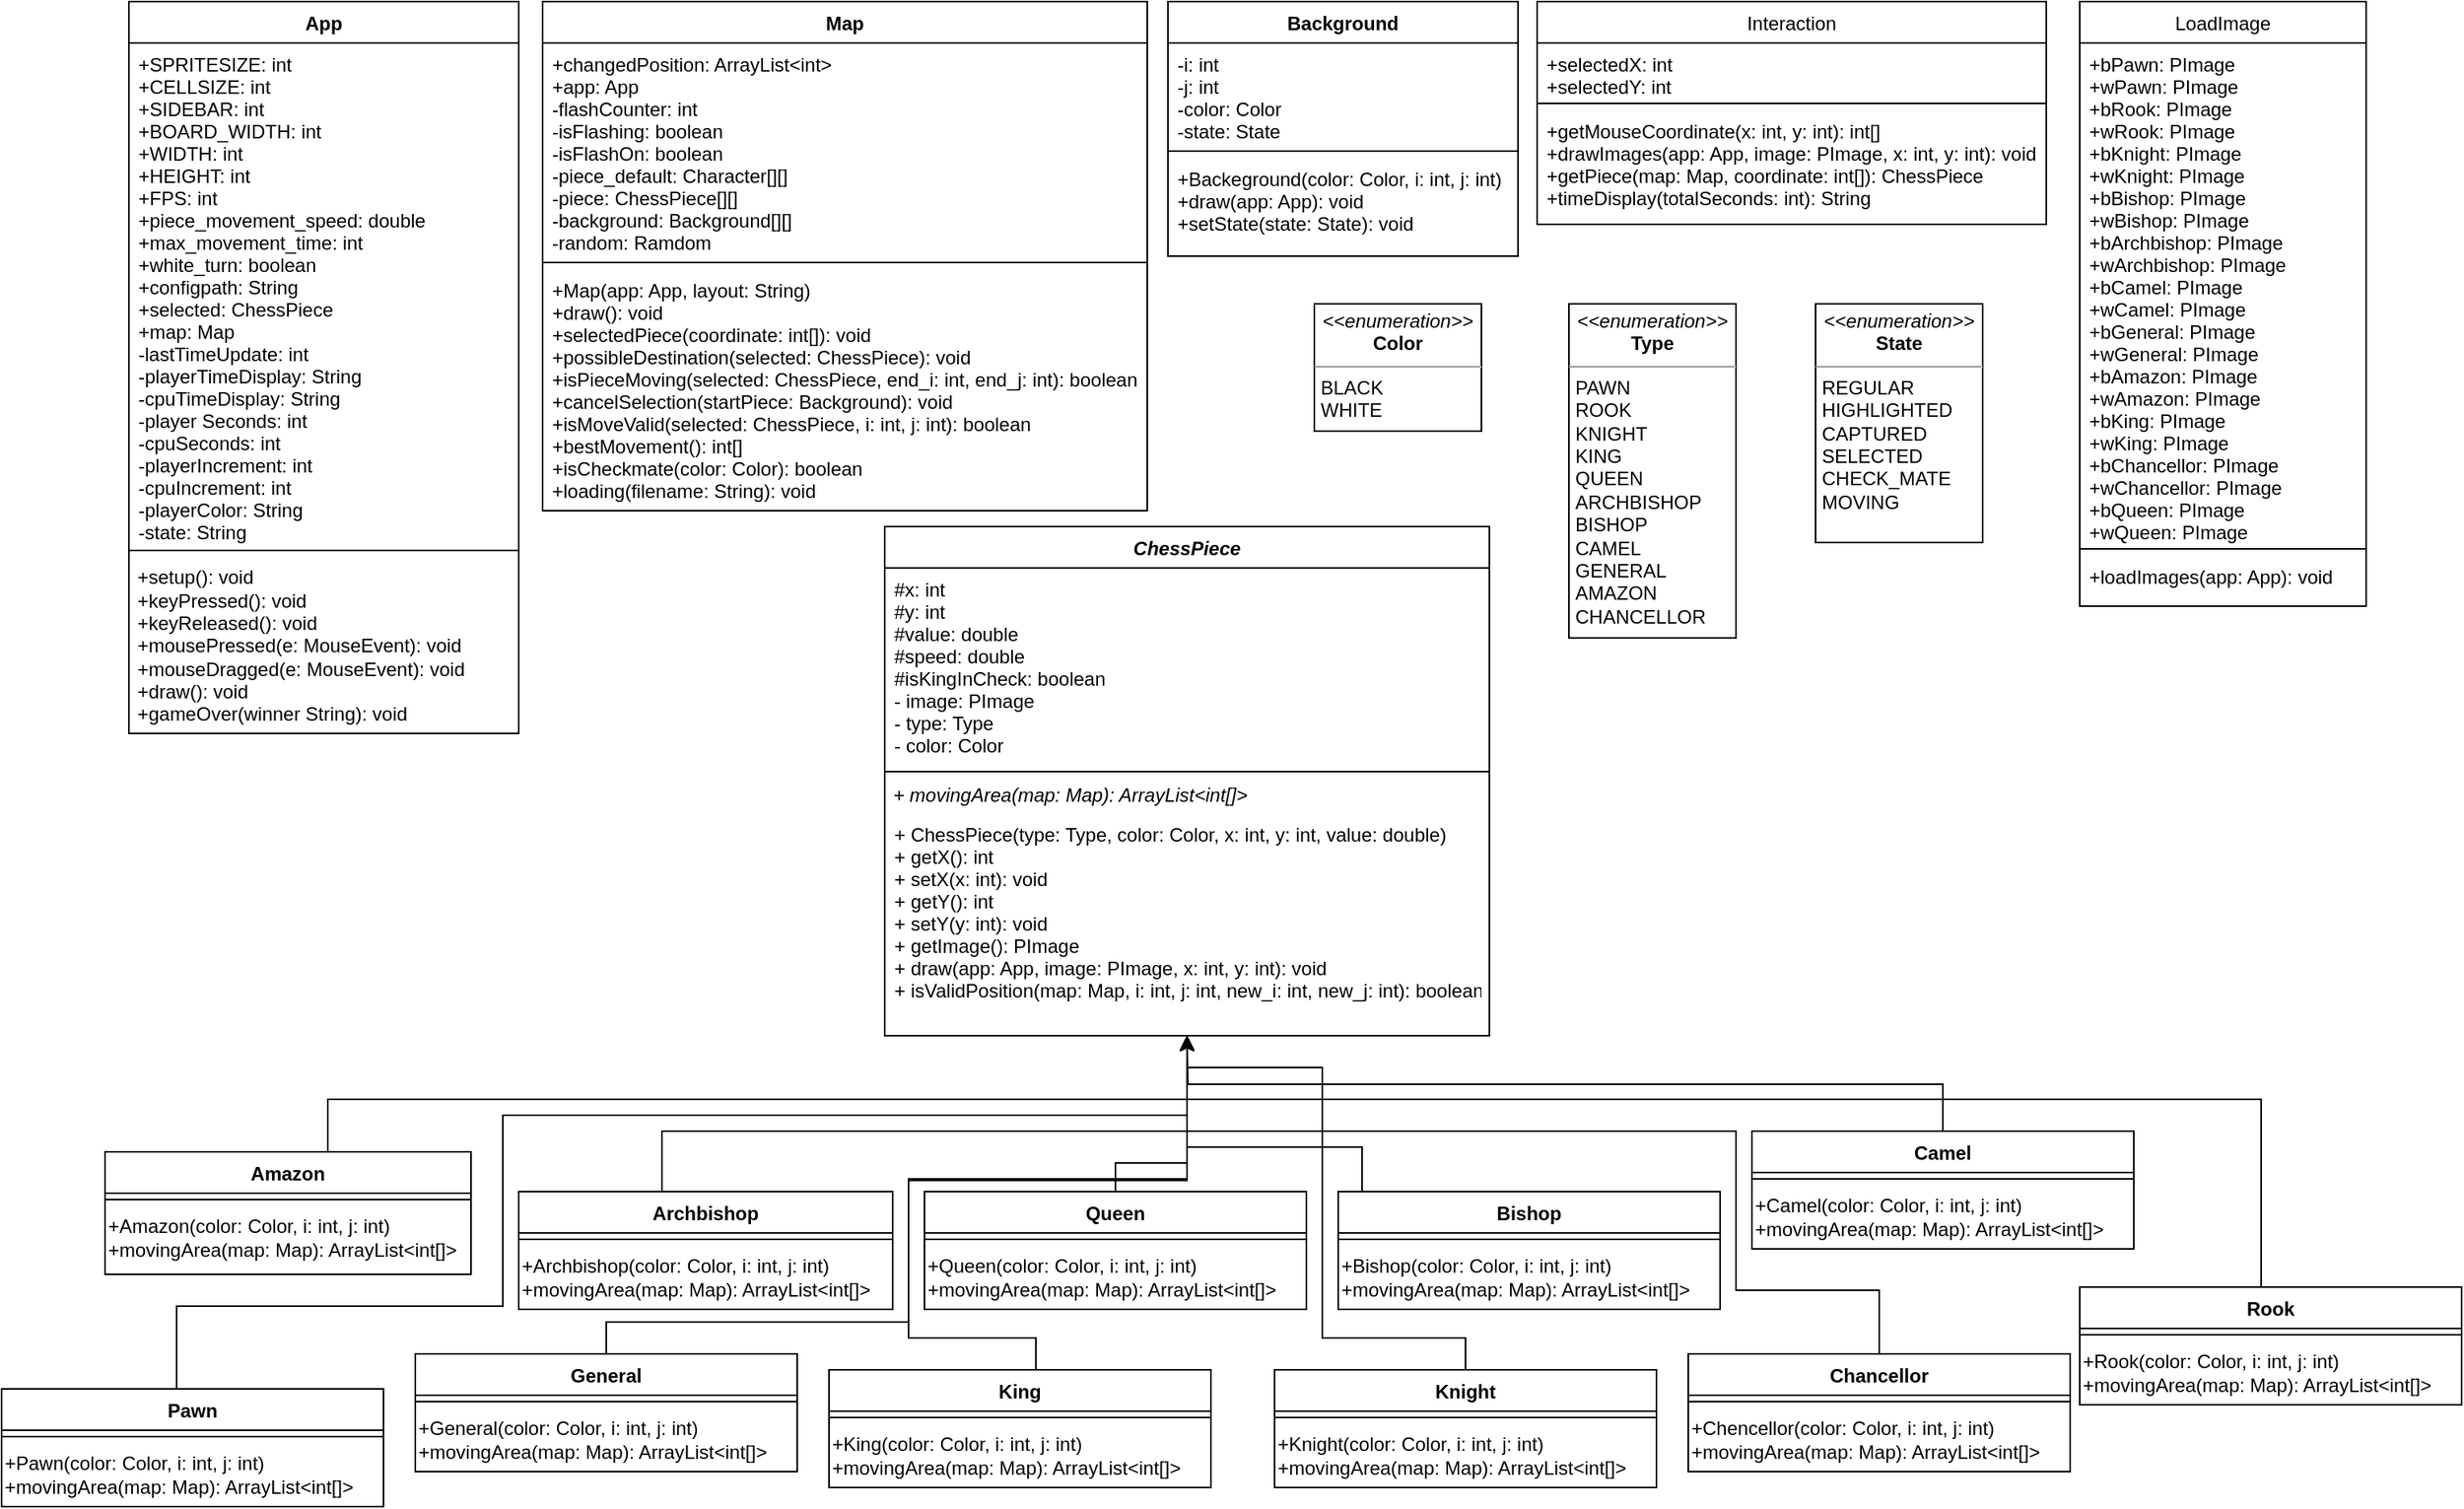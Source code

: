 <mxfile version="21.3.2" type="device">
  <diagram id="C5RBs43oDa-KdzZeNtuy" name="Page-1">
    <mxGraphModel dx="1181" dy="674" grid="1" gridSize="10" guides="1" tooltips="1" connect="1" arrows="1" fold="1" page="1" pageScale="1" pageWidth="827" pageHeight="1169" math="0" shadow="0">
      <root>
        <mxCell id="WIyWlLk6GJQsqaUBKTNV-0" />
        <mxCell id="WIyWlLk6GJQsqaUBKTNV-1" parent="WIyWlLk6GJQsqaUBKTNV-0" />
        <mxCell id="zkfFHV4jXpPFQw0GAbJ--0" value="App" style="swimlane;fontStyle=1;align=center;verticalAlign=top;childLayout=stackLayout;horizontal=1;startSize=26;horizontalStack=0;resizeParent=1;resizeLast=0;collapsible=1;marginBottom=0;rounded=0;shadow=0;strokeWidth=1;" parent="WIyWlLk6GJQsqaUBKTNV-1" vertex="1">
          <mxGeometry x="130" y="80" width="245" height="460" as="geometry">
            <mxRectangle x="230" y="140" width="160" height="26" as="alternateBounds" />
          </mxGeometry>
        </mxCell>
        <mxCell id="zkfFHV4jXpPFQw0GAbJ--1" value="+SPRITESIZE: int&#xa;+CELLSIZE: int&#xa;+SIDEBAR: int&#xa;+BOARD_WIDTH: int&#xa;+WIDTH: int&#xa;+HEIGHT: int&#xa;+FPS: int&#xa;+piece_movement_speed: double&#xa;+max_movement_time: int&#xa;+white_turn: boolean&#xa;+configpath: String&#xa;+selected: ChessPiece&#xa;+map: Map&#xa;-lastTimeUpdate: int&#xa;-playerTimeDisplay: String&#xa;-cpuTimeDisplay: String&#xa;-player Seconds: int&#xa;-cpuSeconds: int&#xa;-playerIncrement: int&#xa;-cpuIncrement: int&#xa;-playerColor: String&#xa;-state: String" style="text;align=left;verticalAlign=top;spacingLeft=4;spacingRight=4;overflow=hidden;rotatable=0;points=[[0,0.5],[1,0.5]];portConstraint=eastwest;" parent="zkfFHV4jXpPFQw0GAbJ--0" vertex="1">
          <mxGeometry y="26" width="245" height="314" as="geometry" />
        </mxCell>
        <mxCell id="zkfFHV4jXpPFQw0GAbJ--4" value="" style="line;html=1;strokeWidth=1;align=left;verticalAlign=middle;spacingTop=-1;spacingLeft=3;spacingRight=3;rotatable=0;labelPosition=right;points=[];portConstraint=eastwest;" parent="zkfFHV4jXpPFQw0GAbJ--0" vertex="1">
          <mxGeometry y="340" width="245" height="10" as="geometry" />
        </mxCell>
        <mxCell id="ZEFFC4l7B6VSHGmxarKI-1" value="&lt;div&gt;&amp;nbsp;+setup(): void&lt;/div&gt;&lt;div&gt;&amp;nbsp;+keyPressed(): void&lt;/div&gt;&lt;div&gt;&amp;nbsp;+keyReleased(): void&lt;/div&gt;&lt;div&gt;&amp;nbsp;+mousePressed(e: MouseEvent&lt;span style=&quot;background-color: initial;&quot;&gt;): void&lt;/span&gt;&lt;/div&gt;&lt;div&gt;&amp;nbsp;+mouseDragged(e: MouseEvent&lt;span style=&quot;background-color: initial;&quot;&gt;): void&lt;/span&gt;&lt;/div&gt;&lt;div&gt;&amp;nbsp;+draw(): void&lt;/div&gt;&lt;div&gt;&amp;nbsp;+gameOver(winner String): void&lt;/div&gt;" style="text;html=1;align=left;verticalAlign=middle;resizable=0;points=[];autosize=1;strokeColor=none;fillColor=none;" parent="zkfFHV4jXpPFQw0GAbJ--0" vertex="1">
          <mxGeometry y="350" width="245" height="110" as="geometry" />
        </mxCell>
        <mxCell id="zkfFHV4jXpPFQw0GAbJ--6" value="ChessPiece" style="swimlane;fontStyle=3;align=center;verticalAlign=top;childLayout=stackLayout;horizontal=1;startSize=26;horizontalStack=0;resizeParent=1;resizeLast=0;collapsible=1;marginBottom=0;rounded=0;shadow=0;strokeWidth=1;" parent="WIyWlLk6GJQsqaUBKTNV-1" vertex="1">
          <mxGeometry x="605" y="410" width="380" height="320" as="geometry">
            <mxRectangle x="130" y="380" width="160" height="26" as="alternateBounds" />
          </mxGeometry>
        </mxCell>
        <mxCell id="zkfFHV4jXpPFQw0GAbJ--7" value="#x: int&#xa;#y: int&#xa;#value: double&#xa;#speed: double&#xa;#isKingInCheck: boolean&#xa; - image: PImage&#xa;- type: Type&#xa;- color: Color" style="text;align=left;verticalAlign=top;spacingLeft=4;spacingRight=4;overflow=hidden;rotatable=0;points=[[0,0.5],[1,0.5]];portConstraint=eastwest;" parent="zkfFHV4jXpPFQw0GAbJ--6" vertex="1">
          <mxGeometry y="26" width="380" height="124" as="geometry" />
        </mxCell>
        <mxCell id="zkfFHV4jXpPFQw0GAbJ--9" value="" style="line;html=1;strokeWidth=1;align=left;verticalAlign=middle;spacingTop=-1;spacingLeft=3;spacingRight=3;rotatable=0;labelPosition=right;points=[];portConstraint=eastwest;" parent="zkfFHV4jXpPFQw0GAbJ--6" vertex="1">
          <mxGeometry y="150" width="380" height="8" as="geometry" />
        </mxCell>
        <mxCell id="2HwHprjdXUST-ZKDiu3s-14" value="&amp;nbsp;+ movingArea(map: Map): ArrayList&amp;lt;int[]&amp;gt;" style="text;html=1;strokeColor=none;fillColor=none;align=left;verticalAlign=middle;whiteSpace=wrap;rounded=0;fontStyle=2" vertex="1" parent="zkfFHV4jXpPFQw0GAbJ--6">
          <mxGeometry y="158" width="380" height="22" as="geometry" />
        </mxCell>
        <mxCell id="zkfFHV4jXpPFQw0GAbJ--10" value="+ ChessPiece(type: Type, color: Color, x: int, y: int, value: double)&#xa;+ getX(): int&#xa;+ setX(x: int): void&#xa;+ getY(): int&#xa;+ setY(y: int): void&#xa;+ getImage(): PImage&#xa;+ draw(app: App, image: PImage, x: int, y: int): void&#xa;+ isValidPosition(map: Map, i: int, j: int, new_i: int, new_j: int): boolean" style="text;align=left;verticalAlign=top;spacingLeft=4;spacingRight=4;overflow=hidden;rotatable=0;points=[[0,0.5],[1,0.5]];portConstraint=eastwest;fontStyle=0" parent="zkfFHV4jXpPFQw0GAbJ--6" vertex="1">
          <mxGeometry y="180" width="380" height="120" as="geometry" />
        </mxCell>
        <mxCell id="zkfFHV4jXpPFQw0GAbJ--13" value="Background" style="swimlane;fontStyle=1;align=center;verticalAlign=top;childLayout=stackLayout;horizontal=1;startSize=26;horizontalStack=0;resizeParent=1;resizeLast=0;collapsible=1;marginBottom=0;rounded=0;shadow=0;strokeWidth=1;" parent="WIyWlLk6GJQsqaUBKTNV-1" vertex="1">
          <mxGeometry x="783" y="80" width="220" height="160" as="geometry">
            <mxRectangle x="340" y="380" width="170" height="26" as="alternateBounds" />
          </mxGeometry>
        </mxCell>
        <mxCell id="zkfFHV4jXpPFQw0GAbJ--14" value="-i: int&#xa;-j: int&#xa;-color: Color&#xa;-state: State" style="text;align=left;verticalAlign=top;spacingLeft=4;spacingRight=4;overflow=hidden;rotatable=0;points=[[0,0.5],[1,0.5]];portConstraint=eastwest;" parent="zkfFHV4jXpPFQw0GAbJ--13" vertex="1">
          <mxGeometry y="26" width="220" height="64" as="geometry" />
        </mxCell>
        <mxCell id="zkfFHV4jXpPFQw0GAbJ--15" value="" style="line;html=1;strokeWidth=1;align=left;verticalAlign=middle;spacingTop=-1;spacingLeft=3;spacingRight=3;rotatable=0;labelPosition=right;points=[];portConstraint=eastwest;" parent="zkfFHV4jXpPFQw0GAbJ--13" vertex="1">
          <mxGeometry y="90" width="220" height="8" as="geometry" />
        </mxCell>
        <mxCell id="ZEFFC4l7B6VSHGmxarKI-10" value="+Backeground(color: Color, i: int, j: int)&#xa;+draw(app: App): void&#xa;+setState(state: State): void" style="text;align=left;verticalAlign=top;spacingLeft=4;spacingRight=4;overflow=hidden;rotatable=0;points=[[0,0.5],[1,0.5]];portConstraint=eastwest;fontStyle=0" parent="zkfFHV4jXpPFQw0GAbJ--13" vertex="1">
          <mxGeometry y="98" width="220" height="62" as="geometry" />
        </mxCell>
        <mxCell id="zkfFHV4jXpPFQw0GAbJ--17" value="Map" style="swimlane;fontStyle=1;align=center;verticalAlign=top;childLayout=stackLayout;horizontal=1;startSize=26;horizontalStack=0;resizeParent=1;resizeLast=0;collapsible=1;marginBottom=0;rounded=0;shadow=0;strokeWidth=1;" parent="WIyWlLk6GJQsqaUBKTNV-1" vertex="1">
          <mxGeometry x="390" y="80" width="380" height="320" as="geometry">
            <mxRectangle x="550" y="140" width="160" height="26" as="alternateBounds" />
          </mxGeometry>
        </mxCell>
        <mxCell id="zkfFHV4jXpPFQw0GAbJ--18" value="+changedPosition: ArrayList&lt;int&gt;&#xa;+app: App&#xa;-flashCounter: int&#xa;-isFlashing: boolean&#xa;-isFlashOn: boolean&#xa;-piece_default: Character[][]&#xa;-piece: ChessPiece[][]&#xa;-background: Background[][]&#xa;-random: Ramdom" style="text;align=left;verticalAlign=top;spacingLeft=4;spacingRight=4;overflow=hidden;rotatable=0;points=[[0,0.5],[1,0.5]];portConstraint=eastwest;" parent="zkfFHV4jXpPFQw0GAbJ--17" vertex="1">
          <mxGeometry y="26" width="380" height="134" as="geometry" />
        </mxCell>
        <mxCell id="zkfFHV4jXpPFQw0GAbJ--23" value="" style="line;html=1;strokeWidth=1;align=left;verticalAlign=middle;spacingTop=-1;spacingLeft=3;spacingRight=3;rotatable=0;labelPosition=right;points=[];portConstraint=eastwest;" parent="zkfFHV4jXpPFQw0GAbJ--17" vertex="1">
          <mxGeometry y="160" width="380" height="8" as="geometry" />
        </mxCell>
        <mxCell id="zkfFHV4jXpPFQw0GAbJ--24" value="+Map(app: App, layout: String)&#xa;+draw(): void&#xa;+selectedPiece(coordinate: int[]): void&#xa;+possibleDestination(selected: ChessPiece): void&#xa;+isPieceMoving(selected: ChessPiece, end_i: int, end_j: int): boolean&#xa;+cancelSelection(startPiece: Background): void&#xa;+isMoveValid(selected: ChessPiece, i: int, j: int): boolean&#xa;+bestMovement(): int[]&#xa;+isCheckmate(color: Color): boolean&#xa;+loading(filename: String): void" style="text;align=left;verticalAlign=top;spacingLeft=4;spacingRight=4;overflow=hidden;rotatable=0;points=[[0,0.5],[1,0.5]];portConstraint=eastwest;" parent="zkfFHV4jXpPFQw0GAbJ--17" vertex="1">
          <mxGeometry y="168" width="380" height="152" as="geometry" />
        </mxCell>
        <mxCell id="ZEFFC4l7B6VSHGmxarKI-16" value="Interaction" style="swimlane;fontStyle=0;align=center;verticalAlign=top;childLayout=stackLayout;horizontal=1;startSize=26;horizontalStack=0;resizeParent=1;resizeLast=0;collapsible=1;marginBottom=0;rounded=0;shadow=0;strokeWidth=1;" parent="WIyWlLk6GJQsqaUBKTNV-1" vertex="1">
          <mxGeometry x="1015" y="80" width="320" height="140" as="geometry">
            <mxRectangle x="340" y="380" width="170" height="26" as="alternateBounds" />
          </mxGeometry>
        </mxCell>
        <mxCell id="ZEFFC4l7B6VSHGmxarKI-17" value="+selectedX: int&#xa;+selectedY: int&#xa;" style="text;align=left;verticalAlign=top;spacingLeft=4;spacingRight=4;overflow=hidden;rotatable=0;points=[[0,0.5],[1,0.5]];portConstraint=eastwest;" parent="ZEFFC4l7B6VSHGmxarKI-16" vertex="1">
          <mxGeometry y="26" width="320" height="34" as="geometry" />
        </mxCell>
        <mxCell id="ZEFFC4l7B6VSHGmxarKI-18" value="" style="line;html=1;strokeWidth=1;align=left;verticalAlign=middle;spacingTop=-1;spacingLeft=3;spacingRight=3;rotatable=0;labelPosition=right;points=[];portConstraint=eastwest;" parent="ZEFFC4l7B6VSHGmxarKI-16" vertex="1">
          <mxGeometry y="60" width="320" height="8" as="geometry" />
        </mxCell>
        <mxCell id="ZEFFC4l7B6VSHGmxarKI-19" value="+getMouseCoordinate(x: int, y: int): int[]&#xa;+drawImages(app: App, image: PImage, x: int, y: int): void&#xa;+getPiece(map: Map, coordinate: int[]): ChessPiece&#xa;+timeDisplay(totalSeconds: int): String" style="text;align=left;verticalAlign=top;spacingLeft=4;spacingRight=4;overflow=hidden;rotatable=0;points=[[0,0.5],[1,0.5]];portConstraint=eastwest;fontStyle=0" parent="ZEFFC4l7B6VSHGmxarKI-16" vertex="1">
          <mxGeometry y="68" width="320" height="72" as="geometry" />
        </mxCell>
        <mxCell id="2HwHprjdXUST-ZKDiu3s-16" style="edgeStyle=orthogonalEdgeStyle;rounded=0;orthogonalLoop=1;jettySize=auto;html=1;exitX=0.5;exitY=0;exitDx=0;exitDy=0;entryX=0.5;entryY=1;entryDx=0;entryDy=0;" edge="1" parent="WIyWlLk6GJQsqaUBKTNV-1" source="ZEFFC4l7B6VSHGmxarKI-21" target="zkfFHV4jXpPFQw0GAbJ--6">
          <mxGeometry relative="1" as="geometry">
            <Array as="points">
              <mxPoint x="255" y="770" />
              <mxPoint x="795" y="770" />
            </Array>
          </mxGeometry>
        </mxCell>
        <mxCell id="ZEFFC4l7B6VSHGmxarKI-21" value="Amazon" style="swimlane;fontStyle=1;align=center;verticalAlign=top;childLayout=stackLayout;horizontal=1;startSize=26;horizontalStack=0;resizeParent=1;resizeLast=0;collapsible=1;marginBottom=0;rounded=0;shadow=0;strokeWidth=1;" parent="WIyWlLk6GJQsqaUBKTNV-1" vertex="1">
          <mxGeometry x="115" y="803" width="230" height="77" as="geometry">
            <mxRectangle x="130" y="380" width="160" height="26" as="alternateBounds" />
          </mxGeometry>
        </mxCell>
        <mxCell id="ZEFFC4l7B6VSHGmxarKI-23" value="" style="line;html=1;strokeWidth=1;align=left;verticalAlign=middle;spacingTop=-1;spacingLeft=3;spacingRight=3;rotatable=0;labelPosition=right;points=[];portConstraint=eastwest;" parent="ZEFFC4l7B6VSHGmxarKI-21" vertex="1">
          <mxGeometry y="26" width="230" height="8" as="geometry" />
        </mxCell>
        <mxCell id="2HwHprjdXUST-ZKDiu3s-44" value="+Amazon(color: Color, i: int, j: int)&lt;br&gt;+movingArea(map: Map): ArrayList&amp;lt;int[]&amp;gt;" style="text;html=1;align=left;verticalAlign=middle;resizable=0;points=[];autosize=1;strokeColor=none;fillColor=none;" vertex="1" parent="ZEFFC4l7B6VSHGmxarKI-21">
          <mxGeometry y="34" width="230" height="40" as="geometry" />
        </mxCell>
        <mxCell id="2HwHprjdXUST-ZKDiu3s-1" value="" style="edgeStyle=orthogonalEdgeStyle;rounded=0;orthogonalLoop=1;jettySize=auto;html=1;exitX=0.5;exitY=0;exitDx=0;exitDy=0;entryX=0.5;entryY=1;entryDx=0;entryDy=0;" edge="1" parent="WIyWlLk6GJQsqaUBKTNV-1" source="ZEFFC4l7B6VSHGmxarKI-26" target="zkfFHV4jXpPFQw0GAbJ--6">
          <mxGeometry relative="1" as="geometry">
            <mxPoint x="575" y="630" as="targetPoint" />
            <Array as="points">
              <mxPoint x="465" y="790" />
              <mxPoint x="795" y="790" />
            </Array>
          </mxGeometry>
        </mxCell>
        <mxCell id="ZEFFC4l7B6VSHGmxarKI-26" value="Archbishop" style="swimlane;fontStyle=1;align=center;verticalAlign=top;childLayout=stackLayout;horizontal=1;startSize=26;horizontalStack=0;resizeParent=1;resizeLast=0;collapsible=1;marginBottom=0;rounded=0;shadow=0;strokeWidth=1;" parent="WIyWlLk6GJQsqaUBKTNV-1" vertex="1">
          <mxGeometry x="375" y="828" width="235" height="74" as="geometry">
            <mxRectangle x="130" y="380" width="160" height="26" as="alternateBounds" />
          </mxGeometry>
        </mxCell>
        <mxCell id="ZEFFC4l7B6VSHGmxarKI-28" value="" style="line;html=1;strokeWidth=1;align=left;verticalAlign=middle;spacingTop=-1;spacingLeft=3;spacingRight=3;rotatable=0;labelPosition=right;points=[];portConstraint=eastwest;" parent="ZEFFC4l7B6VSHGmxarKI-26" vertex="1">
          <mxGeometry y="26" width="235" height="8" as="geometry" />
        </mxCell>
        <mxCell id="2HwHprjdXUST-ZKDiu3s-45" value="+Archbishop(color: Color, i: int, j: int)&lt;br&gt;+movingArea(map: Map): ArrayList&amp;lt;int[]&amp;gt;" style="text;html=1;align=left;verticalAlign=middle;resizable=0;points=[];autosize=1;strokeColor=none;fillColor=none;" vertex="1" parent="ZEFFC4l7B6VSHGmxarKI-26">
          <mxGeometry y="34" width="235" height="40" as="geometry" />
        </mxCell>
        <mxCell id="2HwHprjdXUST-ZKDiu3s-22" style="edgeStyle=orthogonalEdgeStyle;rounded=0;orthogonalLoop=1;jettySize=auto;html=1;exitX=0.5;exitY=0;exitDx=0;exitDy=0;entryX=0.5;entryY=1;entryDx=0;entryDy=0;" edge="1" parent="WIyWlLk6GJQsqaUBKTNV-1" source="ZEFFC4l7B6VSHGmxarKI-30" target="zkfFHV4jXpPFQw0GAbJ--6">
          <mxGeometry relative="1" as="geometry">
            <Array as="points">
              <mxPoint x="160" y="952" />
              <mxPoint x="160" y="900" />
              <mxPoint x="365" y="900" />
              <mxPoint x="365" y="780" />
              <mxPoint x="795" y="780" />
            </Array>
          </mxGeometry>
        </mxCell>
        <mxCell id="ZEFFC4l7B6VSHGmxarKI-30" value="Pawn" style="swimlane;fontStyle=1;align=center;verticalAlign=top;childLayout=stackLayout;horizontal=1;startSize=26;horizontalStack=0;resizeParent=1;resizeLast=0;collapsible=1;marginBottom=0;rounded=0;shadow=0;strokeWidth=1;" parent="WIyWlLk6GJQsqaUBKTNV-1" vertex="1">
          <mxGeometry x="50" y="952" width="240" height="74" as="geometry">
            <mxRectangle x="130" y="380" width="160" height="26" as="alternateBounds" />
          </mxGeometry>
        </mxCell>
        <mxCell id="ZEFFC4l7B6VSHGmxarKI-32" value="" style="line;html=1;strokeWidth=1;align=left;verticalAlign=middle;spacingTop=-1;spacingLeft=3;spacingRight=3;rotatable=0;labelPosition=right;points=[];portConstraint=eastwest;" parent="ZEFFC4l7B6VSHGmxarKI-30" vertex="1">
          <mxGeometry y="26" width="240" height="8" as="geometry" />
        </mxCell>
        <mxCell id="2HwHprjdXUST-ZKDiu3s-56" value="+Pawn(color: Color, i: int, j: int)&lt;br&gt;+movingArea(map: Map): ArrayList&amp;lt;int[]&amp;gt;" style="text;html=1;align=left;verticalAlign=middle;resizable=0;points=[];autosize=1;strokeColor=none;fillColor=none;" vertex="1" parent="ZEFFC4l7B6VSHGmxarKI-30">
          <mxGeometry y="34" width="240" height="40" as="geometry" />
        </mxCell>
        <mxCell id="2HwHprjdXUST-ZKDiu3s-20" style="edgeStyle=orthogonalEdgeStyle;rounded=0;orthogonalLoop=1;jettySize=auto;html=1;exitX=0.5;exitY=0;exitDx=0;exitDy=0;entryX=0.5;entryY=1;entryDx=0;entryDy=0;" edge="1" parent="WIyWlLk6GJQsqaUBKTNV-1" source="ZEFFC4l7B6VSHGmxarKI-34" target="zkfFHV4jXpPFQw0GAbJ--6">
          <mxGeometry relative="1" as="geometry">
            <Array as="points">
              <mxPoint x="1470" y="888" />
              <mxPoint x="1470" y="770" />
              <mxPoint x="795" y="770" />
            </Array>
          </mxGeometry>
        </mxCell>
        <mxCell id="ZEFFC4l7B6VSHGmxarKI-34" value="Rook" style="swimlane;fontStyle=1;align=center;verticalAlign=top;childLayout=stackLayout;horizontal=1;startSize=26;horizontalStack=0;resizeParent=1;resizeLast=0;collapsible=1;marginBottom=0;rounded=0;shadow=0;strokeWidth=1;" parent="WIyWlLk6GJQsqaUBKTNV-1" vertex="1">
          <mxGeometry x="1356" y="888" width="240" height="74" as="geometry">
            <mxRectangle x="130" y="380" width="160" height="26" as="alternateBounds" />
          </mxGeometry>
        </mxCell>
        <mxCell id="ZEFFC4l7B6VSHGmxarKI-36" value="" style="line;html=1;strokeWidth=1;align=left;verticalAlign=middle;spacingTop=-1;spacingLeft=3;spacingRight=3;rotatable=0;labelPosition=right;points=[];portConstraint=eastwest;" parent="ZEFFC4l7B6VSHGmxarKI-34" vertex="1">
          <mxGeometry y="26" width="240" height="8" as="geometry" />
        </mxCell>
        <mxCell id="2HwHprjdXUST-ZKDiu3s-50" value="+Rook(color: Color, i: int, j: int)&lt;br&gt;+movingArea(map: Map): ArrayList&amp;lt;int[]&amp;gt;" style="text;html=1;align=left;verticalAlign=middle;resizable=0;points=[];autosize=1;strokeColor=none;fillColor=none;" vertex="1" parent="ZEFFC4l7B6VSHGmxarKI-34">
          <mxGeometry y="34" width="240" height="40" as="geometry" />
        </mxCell>
        <mxCell id="2HwHprjdXUST-ZKDiu3s-2" value="" style="edgeStyle=orthogonalEdgeStyle;rounded=0;orthogonalLoop=1;jettySize=auto;html=1;entryX=0.5;entryY=1;entryDx=0;entryDy=0;" edge="1" parent="WIyWlLk6GJQsqaUBKTNV-1" source="ZEFFC4l7B6VSHGmxarKI-38" target="zkfFHV4jXpPFQw0GAbJ--6">
          <mxGeometry relative="1" as="geometry">
            <mxPoint x="585" y="640" as="targetPoint" />
            <Array as="points">
              <mxPoint x="750" y="810" />
              <mxPoint x="795" y="810" />
            </Array>
          </mxGeometry>
        </mxCell>
        <mxCell id="ZEFFC4l7B6VSHGmxarKI-38" value="Queen" style="swimlane;fontStyle=1;align=center;verticalAlign=top;childLayout=stackLayout;horizontal=1;startSize=26;horizontalStack=0;resizeParent=1;resizeLast=0;collapsible=1;marginBottom=0;rounded=0;shadow=0;strokeWidth=1;" parent="WIyWlLk6GJQsqaUBKTNV-1" vertex="1">
          <mxGeometry x="630" y="828" width="240" height="74" as="geometry">
            <mxRectangle x="130" y="380" width="160" height="26" as="alternateBounds" />
          </mxGeometry>
        </mxCell>
        <mxCell id="ZEFFC4l7B6VSHGmxarKI-40" value="" style="line;html=1;strokeWidth=1;align=left;verticalAlign=middle;spacingTop=-1;spacingLeft=3;spacingRight=3;rotatable=0;labelPosition=right;points=[];portConstraint=eastwest;" parent="ZEFFC4l7B6VSHGmxarKI-38" vertex="1">
          <mxGeometry y="26" width="240" height="8" as="geometry" />
        </mxCell>
        <mxCell id="2HwHprjdXUST-ZKDiu3s-46" value="+Queen(color: Color, i: int, j: int)&lt;br&gt;+movingArea(map: Map): ArrayList&amp;lt;int[]&amp;gt;" style="text;html=1;align=left;verticalAlign=middle;resizable=0;points=[];autosize=1;strokeColor=none;fillColor=none;" vertex="1" parent="ZEFFC4l7B6VSHGmxarKI-38">
          <mxGeometry y="34" width="240" height="40" as="geometry" />
        </mxCell>
        <mxCell id="2HwHprjdXUST-ZKDiu3s-37" style="edgeStyle=orthogonalEdgeStyle;rounded=0;orthogonalLoop=1;jettySize=auto;html=1;exitX=0.5;exitY=0;exitDx=0;exitDy=0;entryX=0.5;entryY=1;entryDx=0;entryDy=0;" edge="1" parent="WIyWlLk6GJQsqaUBKTNV-1" source="ZEFFC4l7B6VSHGmxarKI-43" target="zkfFHV4jXpPFQw0GAbJ--6">
          <mxGeometry relative="1" as="geometry">
            <Array as="points">
              <mxPoint x="905" y="800" />
              <mxPoint x="795" y="800" />
            </Array>
          </mxGeometry>
        </mxCell>
        <mxCell id="ZEFFC4l7B6VSHGmxarKI-43" value="Bishop" style="swimlane;fontStyle=1;align=center;verticalAlign=top;childLayout=stackLayout;horizontal=1;startSize=26;horizontalStack=0;resizeParent=1;resizeLast=0;collapsible=1;marginBottom=0;rounded=0;shadow=0;strokeWidth=1;" parent="WIyWlLk6GJQsqaUBKTNV-1" vertex="1">
          <mxGeometry x="890" y="828" width="240" height="74" as="geometry">
            <mxRectangle x="130" y="380" width="160" height="26" as="alternateBounds" />
          </mxGeometry>
        </mxCell>
        <mxCell id="ZEFFC4l7B6VSHGmxarKI-45" value="" style="line;html=1;strokeWidth=1;align=left;verticalAlign=middle;spacingTop=-1;spacingLeft=3;spacingRight=3;rotatable=0;labelPosition=right;points=[];portConstraint=eastwest;" parent="ZEFFC4l7B6VSHGmxarKI-43" vertex="1">
          <mxGeometry y="26" width="240" height="8" as="geometry" />
        </mxCell>
        <mxCell id="2HwHprjdXUST-ZKDiu3s-47" value="+Bishop(color: Color, i: int, j: int)&lt;br&gt;+movingArea(map: Map): ArrayList&amp;lt;int[]&amp;gt;" style="text;html=1;align=left;verticalAlign=middle;resizable=0;points=[];autosize=1;strokeColor=none;fillColor=none;" vertex="1" parent="ZEFFC4l7B6VSHGmxarKI-43">
          <mxGeometry y="34" width="240" height="40" as="geometry" />
        </mxCell>
        <mxCell id="2HwHprjdXUST-ZKDiu3s-24" style="edgeStyle=orthogonalEdgeStyle;rounded=0;orthogonalLoop=1;jettySize=auto;html=1;exitX=0.5;exitY=0;exitDx=0;exitDy=0;entryX=0.5;entryY=1;entryDx=0;entryDy=0;" edge="1" parent="WIyWlLk6GJQsqaUBKTNV-1" source="ZEFFC4l7B6VSHGmxarKI-47" target="zkfFHV4jXpPFQw0GAbJ--6">
          <mxGeometry relative="1" as="geometry">
            <Array as="points">
              <mxPoint x="430" y="910" />
              <mxPoint x="620" y="910" />
              <mxPoint x="620" y="820" />
              <mxPoint x="795" y="820" />
            </Array>
          </mxGeometry>
        </mxCell>
        <mxCell id="ZEFFC4l7B6VSHGmxarKI-47" value="General" style="swimlane;fontStyle=1;align=center;verticalAlign=top;childLayout=stackLayout;horizontal=1;startSize=26;horizontalStack=0;resizeParent=1;resizeLast=0;collapsible=1;marginBottom=0;rounded=0;shadow=0;strokeWidth=1;" parent="WIyWlLk6GJQsqaUBKTNV-1" vertex="1">
          <mxGeometry x="310" y="930" width="240" height="74" as="geometry">
            <mxRectangle x="130" y="380" width="160" height="26" as="alternateBounds" />
          </mxGeometry>
        </mxCell>
        <mxCell id="ZEFFC4l7B6VSHGmxarKI-49" value="" style="line;html=1;strokeWidth=1;align=left;verticalAlign=middle;spacingTop=-1;spacingLeft=3;spacingRight=3;rotatable=0;labelPosition=right;points=[];portConstraint=eastwest;" parent="ZEFFC4l7B6VSHGmxarKI-47" vertex="1">
          <mxGeometry y="26" width="240" height="8" as="geometry" />
        </mxCell>
        <mxCell id="2HwHprjdXUST-ZKDiu3s-55" value="+General(color: Color, i: int, j: int)&lt;br&gt;+movingArea(map: Map): ArrayList&amp;lt;int[]&amp;gt;" style="text;html=1;align=left;verticalAlign=middle;resizable=0;points=[];autosize=1;strokeColor=none;fillColor=none;" vertex="1" parent="ZEFFC4l7B6VSHGmxarKI-47">
          <mxGeometry y="34" width="240" height="40" as="geometry" />
        </mxCell>
        <mxCell id="2HwHprjdXUST-ZKDiu3s-38" style="edgeStyle=orthogonalEdgeStyle;rounded=0;orthogonalLoop=1;jettySize=auto;html=1;exitX=0.5;exitY=0;exitDx=0;exitDy=0;" edge="1" parent="WIyWlLk6GJQsqaUBKTNV-1" source="ZEFFC4l7B6VSHGmxarKI-51">
          <mxGeometry relative="1" as="geometry">
            <mxPoint x="795" y="730" as="targetPoint" />
          </mxGeometry>
        </mxCell>
        <mxCell id="ZEFFC4l7B6VSHGmxarKI-51" value="Camel" style="swimlane;fontStyle=1;align=center;verticalAlign=top;childLayout=stackLayout;horizontal=1;startSize=26;horizontalStack=0;resizeParent=1;resizeLast=0;collapsible=1;marginBottom=0;rounded=0;shadow=0;strokeWidth=1;" parent="WIyWlLk6GJQsqaUBKTNV-1" vertex="1">
          <mxGeometry x="1150" y="790" width="240" height="74" as="geometry">
            <mxRectangle x="130" y="380" width="160" height="26" as="alternateBounds" />
          </mxGeometry>
        </mxCell>
        <mxCell id="ZEFFC4l7B6VSHGmxarKI-53" value="" style="line;html=1;strokeWidth=1;align=left;verticalAlign=middle;spacingTop=-1;spacingLeft=3;spacingRight=3;rotatable=0;labelPosition=right;points=[];portConstraint=eastwest;" parent="ZEFFC4l7B6VSHGmxarKI-51" vertex="1">
          <mxGeometry y="26" width="240" height="8" as="geometry" />
        </mxCell>
        <mxCell id="2HwHprjdXUST-ZKDiu3s-48" value="+Camel(color: Color, i: int, j: int)&lt;br&gt;+movingArea(map: Map): ArrayList&amp;lt;int[]&amp;gt;" style="text;html=1;align=left;verticalAlign=middle;resizable=0;points=[];autosize=1;strokeColor=none;fillColor=none;" vertex="1" parent="ZEFFC4l7B6VSHGmxarKI-51">
          <mxGeometry y="34" width="240" height="40" as="geometry" />
        </mxCell>
        <mxCell id="2HwHprjdXUST-ZKDiu3s-34" style="edgeStyle=orthogonalEdgeStyle;rounded=0;orthogonalLoop=1;jettySize=auto;html=1;exitX=0.5;exitY=0;exitDx=0;exitDy=0;" edge="1" parent="WIyWlLk6GJQsqaUBKTNV-1" source="ZEFFC4l7B6VSHGmxarKI-55">
          <mxGeometry relative="1" as="geometry">
            <mxPoint x="795" y="730" as="targetPoint" />
            <Array as="points">
              <mxPoint x="970" y="920" />
              <mxPoint x="880" y="920" />
              <mxPoint x="880" y="750" />
              <mxPoint x="795" y="750" />
            </Array>
          </mxGeometry>
        </mxCell>
        <mxCell id="ZEFFC4l7B6VSHGmxarKI-55" value="Knight" style="swimlane;fontStyle=1;align=center;verticalAlign=top;childLayout=stackLayout;horizontal=1;startSize=26;horizontalStack=0;resizeParent=1;resizeLast=0;collapsible=1;marginBottom=0;rounded=0;shadow=0;strokeWidth=1;" parent="WIyWlLk6GJQsqaUBKTNV-1" vertex="1">
          <mxGeometry x="850" y="940" width="240" height="74" as="geometry">
            <mxRectangle x="130" y="380" width="160" height="26" as="alternateBounds" />
          </mxGeometry>
        </mxCell>
        <mxCell id="ZEFFC4l7B6VSHGmxarKI-57" value="" style="line;html=1;strokeWidth=1;align=left;verticalAlign=middle;spacingTop=-1;spacingLeft=3;spacingRight=3;rotatable=0;labelPosition=right;points=[];portConstraint=eastwest;" parent="ZEFFC4l7B6VSHGmxarKI-55" vertex="1">
          <mxGeometry y="26" width="240" height="8" as="geometry" />
        </mxCell>
        <mxCell id="2HwHprjdXUST-ZKDiu3s-53" value="+Knight(color: Color, i: int, j: int)&lt;br&gt;+movingArea(map: Map): ArrayList&amp;lt;int[]&amp;gt;" style="text;html=1;align=left;verticalAlign=middle;resizable=0;points=[];autosize=1;strokeColor=none;fillColor=none;" vertex="1" parent="ZEFFC4l7B6VSHGmxarKI-55">
          <mxGeometry y="34" width="240" height="40" as="geometry" />
        </mxCell>
        <mxCell id="2HwHprjdXUST-ZKDiu3s-33" style="edgeStyle=orthogonalEdgeStyle;rounded=0;orthogonalLoop=1;jettySize=auto;html=1;exitX=0.5;exitY=0;exitDx=0;exitDy=0;entryX=0.5;entryY=1;entryDx=0;entryDy=0;" edge="1" parent="WIyWlLk6GJQsqaUBKTNV-1">
          <mxGeometry relative="1" as="geometry">
            <mxPoint x="685" y="941" as="sourcePoint" />
            <mxPoint x="795" y="731" as="targetPoint" />
            <Array as="points">
              <mxPoint x="700" y="941" />
              <mxPoint x="700" y="920" />
              <mxPoint x="620" y="920" />
              <mxPoint x="620" y="821" />
              <mxPoint x="795" y="821" />
            </Array>
          </mxGeometry>
        </mxCell>
        <mxCell id="ZEFFC4l7B6VSHGmxarKI-59" value="King" style="swimlane;fontStyle=1;align=center;verticalAlign=top;childLayout=stackLayout;horizontal=1;startSize=26;horizontalStack=0;resizeParent=1;resizeLast=0;collapsible=1;marginBottom=0;rounded=0;shadow=0;strokeWidth=1;" parent="WIyWlLk6GJQsqaUBKTNV-1" vertex="1">
          <mxGeometry x="570" y="940" width="240" height="74" as="geometry">
            <mxRectangle x="130" y="380" width="160" height="26" as="alternateBounds" />
          </mxGeometry>
        </mxCell>
        <mxCell id="ZEFFC4l7B6VSHGmxarKI-61" value="" style="line;html=1;strokeWidth=1;align=left;verticalAlign=middle;spacingTop=-1;spacingLeft=3;spacingRight=3;rotatable=0;labelPosition=right;points=[];portConstraint=eastwest;" parent="ZEFFC4l7B6VSHGmxarKI-59" vertex="1">
          <mxGeometry y="26" width="240" height="8" as="geometry" />
        </mxCell>
        <mxCell id="2HwHprjdXUST-ZKDiu3s-54" value="+King(color: Color, i: int, j: int)&lt;br&gt;+movingArea(map: Map): ArrayList&amp;lt;int[]&amp;gt;" style="text;html=1;align=left;verticalAlign=middle;resizable=0;points=[];autosize=1;strokeColor=none;fillColor=none;" vertex="1" parent="ZEFFC4l7B6VSHGmxarKI-59">
          <mxGeometry y="34" width="240" height="40" as="geometry" />
        </mxCell>
        <mxCell id="2HwHprjdXUST-ZKDiu3s-39" style="edgeStyle=orthogonalEdgeStyle;rounded=0;orthogonalLoop=1;jettySize=auto;html=1;exitX=0.5;exitY=0;exitDx=0;exitDy=0;" edge="1" parent="WIyWlLk6GJQsqaUBKTNV-1" source="ZEFFC4l7B6VSHGmxarKI-63">
          <mxGeometry relative="1" as="geometry">
            <mxPoint x="795" y="730" as="targetPoint" />
            <Array as="points">
              <mxPoint x="1230" y="890" />
              <mxPoint x="1140" y="890" />
              <mxPoint x="1140" y="790" />
              <mxPoint x="795" y="790" />
            </Array>
          </mxGeometry>
        </mxCell>
        <mxCell id="ZEFFC4l7B6VSHGmxarKI-63" value="Chancellor" style="swimlane;fontStyle=1;align=center;verticalAlign=top;childLayout=stackLayout;horizontal=1;startSize=26;horizontalStack=0;resizeParent=1;resizeLast=0;collapsible=1;marginBottom=0;rounded=0;shadow=0;strokeWidth=1;" parent="WIyWlLk6GJQsqaUBKTNV-1" vertex="1">
          <mxGeometry x="1110" y="930" width="240" height="74" as="geometry">
            <mxRectangle x="130" y="380" width="160" height="26" as="alternateBounds" />
          </mxGeometry>
        </mxCell>
        <mxCell id="ZEFFC4l7B6VSHGmxarKI-65" value="" style="line;html=1;strokeWidth=1;align=left;verticalAlign=middle;spacingTop=-1;spacingLeft=3;spacingRight=3;rotatable=0;labelPosition=right;points=[];portConstraint=eastwest;" parent="ZEFFC4l7B6VSHGmxarKI-63" vertex="1">
          <mxGeometry y="26" width="240" height="8" as="geometry" />
        </mxCell>
        <mxCell id="2HwHprjdXUST-ZKDiu3s-51" value="+Chencellor(color: Color, i: int, j: int)&lt;br&gt;+movingArea(map: Map): ArrayList&amp;lt;int[]&amp;gt;" style="text;html=1;align=left;verticalAlign=middle;resizable=0;points=[];autosize=1;strokeColor=none;fillColor=none;" vertex="1" parent="ZEFFC4l7B6VSHGmxarKI-63">
          <mxGeometry y="34" width="240" height="40" as="geometry" />
        </mxCell>
        <mxCell id="ZEFFC4l7B6VSHGmxarKI-67" value="LoadImage" style="swimlane;fontStyle=0;align=center;verticalAlign=top;childLayout=stackLayout;horizontal=1;startSize=26;horizontalStack=0;resizeParent=1;resizeLast=0;collapsible=1;marginBottom=0;rounded=0;shadow=0;strokeWidth=1;" parent="WIyWlLk6GJQsqaUBKTNV-1" vertex="1">
          <mxGeometry x="1356" y="80" width="180" height="380" as="geometry">
            <mxRectangle x="130" y="380" width="160" height="26" as="alternateBounds" />
          </mxGeometry>
        </mxCell>
        <mxCell id="ZEFFC4l7B6VSHGmxarKI-68" value="+bPawn: PImage&#xa;+wPawn: PImage&#xa;+bRook: PImage&#xa;+wRook: PImage&#xa;+bKnight: PImage&#xa;+wKnight: PImage&#xa;+bBishop: PImage&#xa;+wBishop: PImage&#xa;+bArchbishop: PImage&#xa;+wArchbishop: PImage&#xa;+bCamel: PImage&#xa;+wCamel: PImage&#xa;+bGeneral: PImage&#xa;+wGeneral: PImage&#xa;+bAmazon: PImage&#xa;+wAmazon: PImage&#xa;+bKing: PImage&#xa;+wKing: PImage&#xa;+bChancellor: PImage&#xa;+wChancellor: PImage&#xa;+bQueen: PImage&#xa;+wQueen: PImage" style="text;align=left;verticalAlign=top;spacingLeft=4;spacingRight=4;overflow=hidden;rotatable=0;points=[[0,0.5],[1,0.5]];portConstraint=eastwest;" parent="ZEFFC4l7B6VSHGmxarKI-67" vertex="1">
          <mxGeometry y="26" width="180" height="314" as="geometry" />
        </mxCell>
        <mxCell id="ZEFFC4l7B6VSHGmxarKI-69" value="" style="line;html=1;strokeWidth=1;align=left;verticalAlign=middle;spacingTop=-1;spacingLeft=3;spacingRight=3;rotatable=0;labelPosition=right;points=[];portConstraint=eastwest;" parent="ZEFFC4l7B6VSHGmxarKI-67" vertex="1">
          <mxGeometry y="340" width="180" height="8" as="geometry" />
        </mxCell>
        <mxCell id="ZEFFC4l7B6VSHGmxarKI-70" value="+loadImages(app: App): void" style="text;align=left;verticalAlign=top;spacingLeft=4;spacingRight=4;overflow=hidden;rotatable=0;points=[[0,0.5],[1,0.5]];portConstraint=eastwest;fontStyle=0" parent="ZEFFC4l7B6VSHGmxarKI-67" vertex="1">
          <mxGeometry y="348" width="180" height="32" as="geometry" />
        </mxCell>
        <mxCell id="2HwHprjdXUST-ZKDiu3s-28" value="&lt;p style=&quot;margin:0px;margin-top:4px;text-align:center;&quot;&gt;&lt;i&gt;&amp;lt;&amp;lt;enumeration&amp;gt;&amp;gt;&lt;br&gt;&lt;/i&gt;&lt;b&gt;Color&lt;/b&gt;&lt;/p&gt;&lt;hr size=&quot;1&quot;&gt;&lt;p style=&quot;margin:0px;margin-left:4px;&quot;&gt;BLACK&lt;/p&gt;&lt;p style=&quot;margin:0px;margin-left:4px;&quot;&gt;WHITE&lt;/p&gt;" style="verticalAlign=top;align=left;overflow=fill;fontSize=12;fontFamily=Helvetica;html=1;whiteSpace=wrap;" vertex="1" parent="WIyWlLk6GJQsqaUBKTNV-1">
          <mxGeometry x="875" y="270" width="105" height="80" as="geometry" />
        </mxCell>
        <mxCell id="2HwHprjdXUST-ZKDiu3s-29" value="&lt;p style=&quot;margin:0px;margin-top:4px;text-align:center;&quot;&gt;&lt;i&gt;&amp;lt;&amp;lt;enumeration&amp;gt;&amp;gt;&lt;br&gt;&lt;/i&gt;&lt;b&gt;Type&lt;/b&gt;&lt;/p&gt;&lt;hr size=&quot;1&quot;&gt;&lt;p style=&quot;margin:0px;margin-left:4px;&quot;&gt;PAWN&lt;/p&gt;&lt;p style=&quot;margin:0px;margin-left:4px;&quot;&gt;ROOK&lt;/p&gt;&lt;p style=&quot;margin:0px;margin-left:4px;&quot;&gt;KNIGHT&lt;/p&gt;&lt;p style=&quot;margin:0px;margin-left:4px;&quot;&gt;KING&lt;br&gt;QUEEN&lt;br&gt;ARCHBISHOP&lt;br&gt;BISHOP&lt;br&gt;CAMEL&lt;br&gt;GENERAL&lt;br&gt;AMAZON&lt;br&gt;CHANCELLOR&lt;/p&gt;" style="verticalAlign=top;align=left;overflow=fill;fontSize=12;fontFamily=Helvetica;html=1;whiteSpace=wrap;" vertex="1" parent="WIyWlLk6GJQsqaUBKTNV-1">
          <mxGeometry x="1035" y="270" width="105" height="210" as="geometry" />
        </mxCell>
        <mxCell id="2HwHprjdXUST-ZKDiu3s-30" value="&lt;p style=&quot;margin:0px;margin-top:4px;text-align:center;&quot;&gt;&lt;i&gt;&amp;lt;&amp;lt;enumeration&amp;gt;&amp;gt;&lt;br&gt;&lt;/i&gt;&lt;b&gt;State&lt;/b&gt;&lt;/p&gt;&lt;hr size=&quot;1&quot;&gt;&lt;p style=&quot;margin:0px;margin-left:4px;&quot;&gt;REGULAR&lt;/p&gt;&lt;p style=&quot;margin:0px;margin-left:4px;&quot;&gt;HIGHLIGHTED&lt;br&gt;&lt;/p&gt;&lt;p style=&quot;margin:0px;margin-left:4px;&quot;&gt;CAPTURED&lt;/p&gt;&lt;p style=&quot;margin:0px;margin-left:4px;&quot;&gt;SELECTED&lt;/p&gt;&lt;p style=&quot;margin:0px;margin-left:4px;&quot;&gt;CHECK_MATE&lt;br&gt;MOVING&lt;/p&gt;" style="verticalAlign=top;align=left;overflow=fill;fontSize=12;fontFamily=Helvetica;html=1;whiteSpace=wrap;" vertex="1" parent="WIyWlLk6GJQsqaUBKTNV-1">
          <mxGeometry x="1190" y="270" width="105" height="150" as="geometry" />
        </mxCell>
      </root>
    </mxGraphModel>
  </diagram>
</mxfile>
